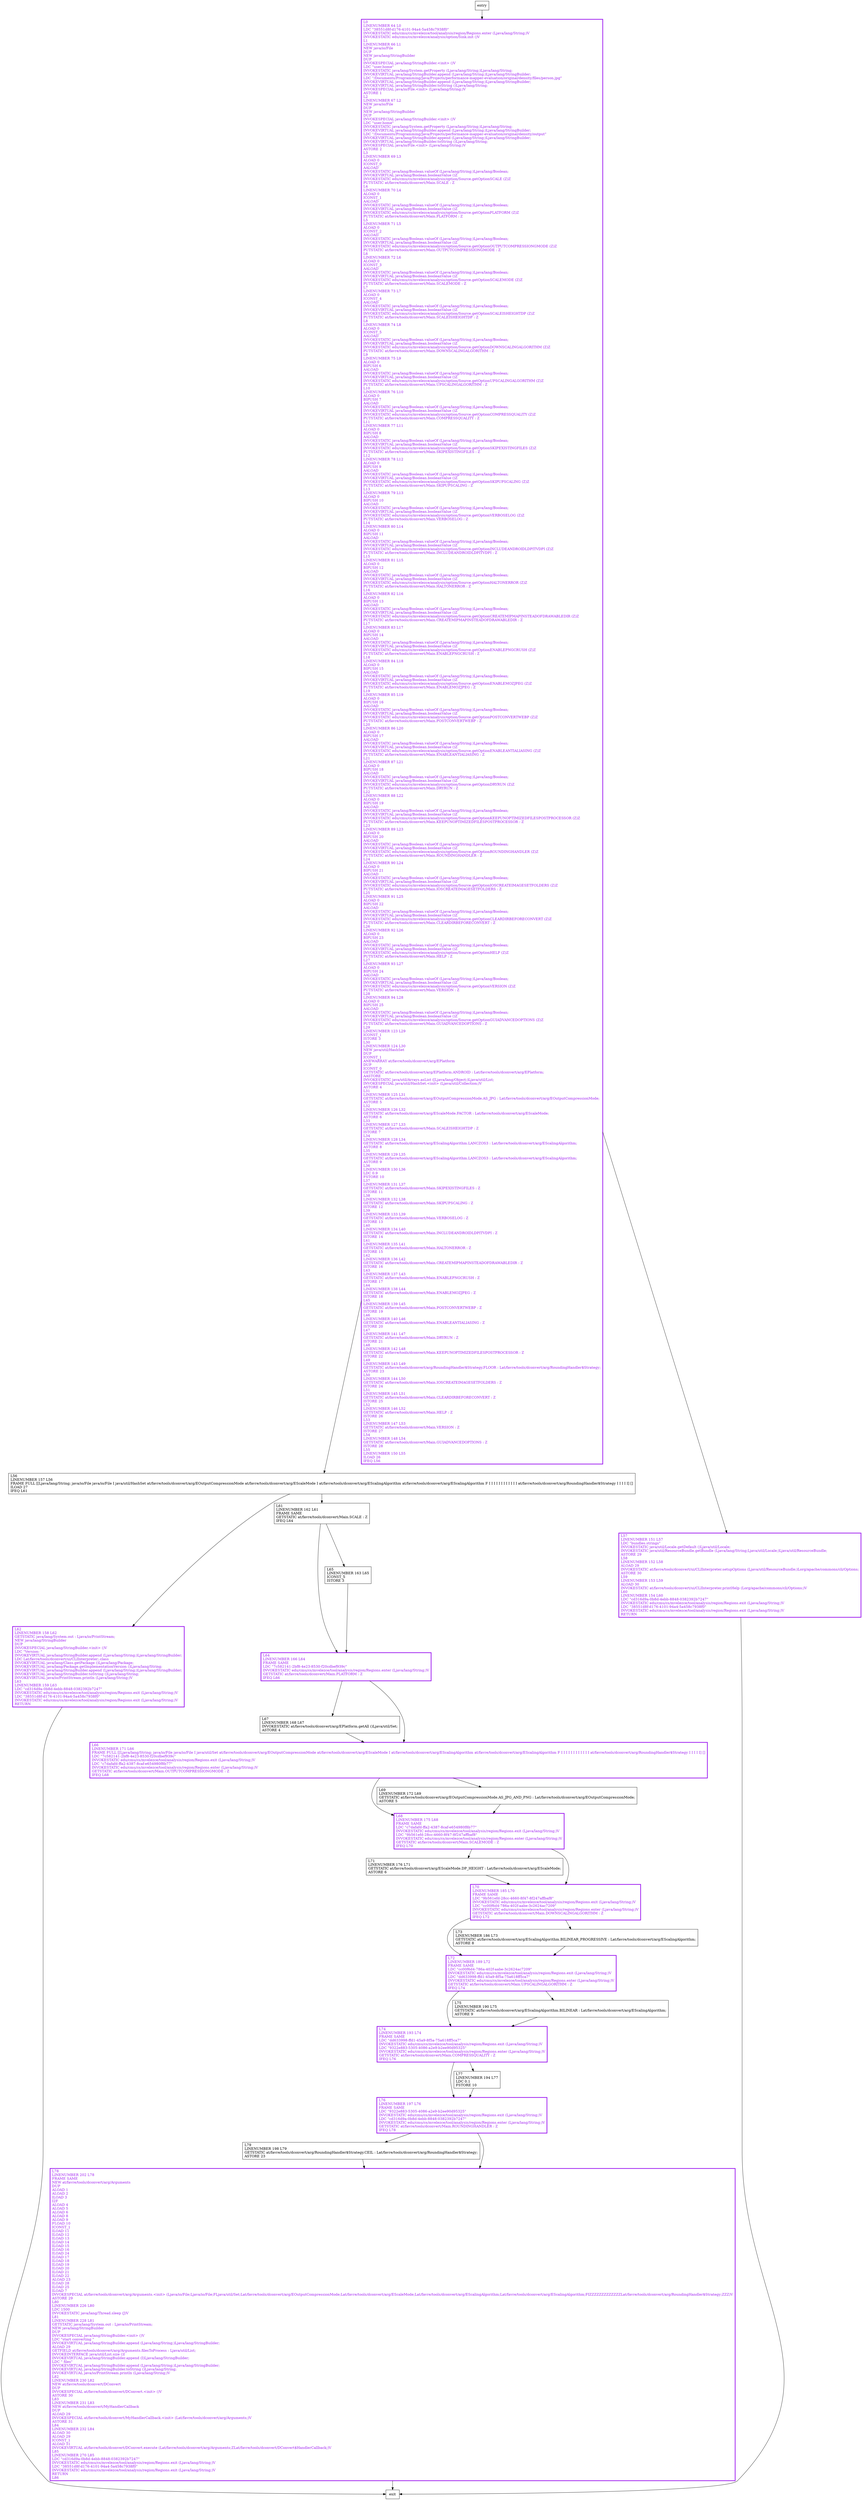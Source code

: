 digraph main {
node [shape=record];
1388402945 [label="L0\lLINENUMBER 64 L0\lLDC \"38551d8f-d176-4101-94a4-5a458c7938f0\"\lINVOKESTATIC edu/cmu/cs/mvelezce/tool/analysis/region/Regions.enter (Ljava/lang/String;)V\lINVOKESTATIC edu/cmu/cs/mvelezce/analysis/option/Sink.init ()V\lL1\lLINENUMBER 66 L1\lNEW java/io/File\lDUP\lNEW java/lang/StringBuilder\lDUP\lINVOKESPECIAL java/lang/StringBuilder.\<init\> ()V\lLDC \"user.home\"\lINVOKESTATIC java/lang/System.getProperty (Ljava/lang/String;)Ljava/lang/String;\lINVOKEVIRTUAL java/lang/StringBuilder.append (Ljava/lang/String;)Ljava/lang/StringBuilder;\lLDC \"/Documents/Programming/Java/Projects/performance-mapper-evaluation/original/density/files/person.jpg\"\lINVOKEVIRTUAL java/lang/StringBuilder.append (Ljava/lang/String;)Ljava/lang/StringBuilder;\lINVOKEVIRTUAL java/lang/StringBuilder.toString ()Ljava/lang/String;\lINVOKESPECIAL java/io/File.\<init\> (Ljava/lang/String;)V\lASTORE 1\lL2\lLINENUMBER 67 L2\lNEW java/io/File\lDUP\lNEW java/lang/StringBuilder\lDUP\lINVOKESPECIAL java/lang/StringBuilder.\<init\> ()V\lLDC \"user.home\"\lINVOKESTATIC java/lang/System.getProperty (Ljava/lang/String;)Ljava/lang/String;\lINVOKEVIRTUAL java/lang/StringBuilder.append (Ljava/lang/String;)Ljava/lang/StringBuilder;\lLDC \"/Documents/Programming/Java/Projects/performance-mapper-evaluation/original/density/output\"\lINVOKEVIRTUAL java/lang/StringBuilder.append (Ljava/lang/String;)Ljava/lang/StringBuilder;\lINVOKEVIRTUAL java/lang/StringBuilder.toString ()Ljava/lang/String;\lINVOKESPECIAL java/io/File.\<init\> (Ljava/lang/String;)V\lASTORE 2\lL3\lLINENUMBER 69 L3\lALOAD 0\lICONST_0\lAALOAD\lINVOKESTATIC java/lang/Boolean.valueOf (Ljava/lang/String;)Ljava/lang/Boolean;\lINVOKEVIRTUAL java/lang/Boolean.booleanValue ()Z\lINVOKESTATIC edu/cmu/cs/mvelezce/analysis/option/Source.getOptionSCALE (Z)Z\lPUTSTATIC at/favre/tools/dconvert/Main.SCALE : Z\lL4\lLINENUMBER 70 L4\lALOAD 0\lICONST_1\lAALOAD\lINVOKESTATIC java/lang/Boolean.valueOf (Ljava/lang/String;)Ljava/lang/Boolean;\lINVOKEVIRTUAL java/lang/Boolean.booleanValue ()Z\lINVOKESTATIC edu/cmu/cs/mvelezce/analysis/option/Source.getOptionPLATFORM (Z)Z\lPUTSTATIC at/favre/tools/dconvert/Main.PLATFORM : Z\lL5\lLINENUMBER 71 L5\lALOAD 0\lICONST_2\lAALOAD\lINVOKESTATIC java/lang/Boolean.valueOf (Ljava/lang/String;)Ljava/lang/Boolean;\lINVOKEVIRTUAL java/lang/Boolean.booleanValue ()Z\lINVOKESTATIC edu/cmu/cs/mvelezce/analysis/option/Source.getOptionOUTPUTCOMPRESSIONGMODE (Z)Z\lPUTSTATIC at/favre/tools/dconvert/Main.OUTPUTCOMPRESSIONGMODE : Z\lL6\lLINENUMBER 72 L6\lALOAD 0\lICONST_3\lAALOAD\lINVOKESTATIC java/lang/Boolean.valueOf (Ljava/lang/String;)Ljava/lang/Boolean;\lINVOKEVIRTUAL java/lang/Boolean.booleanValue ()Z\lINVOKESTATIC edu/cmu/cs/mvelezce/analysis/option/Source.getOptionSCALEMODE (Z)Z\lPUTSTATIC at/favre/tools/dconvert/Main.SCALEMODE : Z\lL7\lLINENUMBER 73 L7\lALOAD 0\lICONST_4\lAALOAD\lINVOKESTATIC java/lang/Boolean.valueOf (Ljava/lang/String;)Ljava/lang/Boolean;\lINVOKEVIRTUAL java/lang/Boolean.booleanValue ()Z\lINVOKESTATIC edu/cmu/cs/mvelezce/analysis/option/Source.getOptionSCALEISHEIGHTDP (Z)Z\lPUTSTATIC at/favre/tools/dconvert/Main.SCALEISHEIGHTDP : Z\lL8\lLINENUMBER 74 L8\lALOAD 0\lICONST_5\lAALOAD\lINVOKESTATIC java/lang/Boolean.valueOf (Ljava/lang/String;)Ljava/lang/Boolean;\lINVOKEVIRTUAL java/lang/Boolean.booleanValue ()Z\lINVOKESTATIC edu/cmu/cs/mvelezce/analysis/option/Source.getOptionDOWNSCALINGALGORITHM (Z)Z\lPUTSTATIC at/favre/tools/dconvert/Main.DOWNSCALINGALGORITHM : Z\lL9\lLINENUMBER 75 L9\lALOAD 0\lBIPUSH 6\lAALOAD\lINVOKESTATIC java/lang/Boolean.valueOf (Ljava/lang/String;)Ljava/lang/Boolean;\lINVOKEVIRTUAL java/lang/Boolean.booleanValue ()Z\lINVOKESTATIC edu/cmu/cs/mvelezce/analysis/option/Source.getOptionUPSCALINGALGORITHM (Z)Z\lPUTSTATIC at/favre/tools/dconvert/Main.UPSCALINGALGORITHM : Z\lL10\lLINENUMBER 76 L10\lALOAD 0\lBIPUSH 7\lAALOAD\lINVOKESTATIC java/lang/Boolean.valueOf (Ljava/lang/String;)Ljava/lang/Boolean;\lINVOKEVIRTUAL java/lang/Boolean.booleanValue ()Z\lINVOKESTATIC edu/cmu/cs/mvelezce/analysis/option/Source.getOptionCOMPRESSQUALITY (Z)Z\lPUTSTATIC at/favre/tools/dconvert/Main.COMPRESSQUALITY : Z\lL11\lLINENUMBER 77 L11\lALOAD 0\lBIPUSH 8\lAALOAD\lINVOKESTATIC java/lang/Boolean.valueOf (Ljava/lang/String;)Ljava/lang/Boolean;\lINVOKEVIRTUAL java/lang/Boolean.booleanValue ()Z\lINVOKESTATIC edu/cmu/cs/mvelezce/analysis/option/Source.getOptionSKIPEXISTINGFILES (Z)Z\lPUTSTATIC at/favre/tools/dconvert/Main.SKIPEXISTINGFILES : Z\lL12\lLINENUMBER 78 L12\lALOAD 0\lBIPUSH 9\lAALOAD\lINVOKESTATIC java/lang/Boolean.valueOf (Ljava/lang/String;)Ljava/lang/Boolean;\lINVOKEVIRTUAL java/lang/Boolean.booleanValue ()Z\lINVOKESTATIC edu/cmu/cs/mvelezce/analysis/option/Source.getOptionSKIPUPSCALING (Z)Z\lPUTSTATIC at/favre/tools/dconvert/Main.SKIPUPSCALING : Z\lL13\lLINENUMBER 79 L13\lALOAD 0\lBIPUSH 10\lAALOAD\lINVOKESTATIC java/lang/Boolean.valueOf (Ljava/lang/String;)Ljava/lang/Boolean;\lINVOKEVIRTUAL java/lang/Boolean.booleanValue ()Z\lINVOKESTATIC edu/cmu/cs/mvelezce/analysis/option/Source.getOptionVERBOSELOG (Z)Z\lPUTSTATIC at/favre/tools/dconvert/Main.VERBOSELOG : Z\lL14\lLINENUMBER 80 L14\lALOAD 0\lBIPUSH 11\lAALOAD\lINVOKESTATIC java/lang/Boolean.valueOf (Ljava/lang/String;)Ljava/lang/Boolean;\lINVOKEVIRTUAL java/lang/Boolean.booleanValue ()Z\lINVOKESTATIC edu/cmu/cs/mvelezce/analysis/option/Source.getOptionINCLUDEANDROIDLDPITVDPI (Z)Z\lPUTSTATIC at/favre/tools/dconvert/Main.INCLUDEANDROIDLDPITVDPI : Z\lL15\lLINENUMBER 81 L15\lALOAD 0\lBIPUSH 12\lAALOAD\lINVOKESTATIC java/lang/Boolean.valueOf (Ljava/lang/String;)Ljava/lang/Boolean;\lINVOKEVIRTUAL java/lang/Boolean.booleanValue ()Z\lINVOKESTATIC edu/cmu/cs/mvelezce/analysis/option/Source.getOptionHALTONERROR (Z)Z\lPUTSTATIC at/favre/tools/dconvert/Main.HALTONERROR : Z\lL16\lLINENUMBER 82 L16\lALOAD 0\lBIPUSH 13\lAALOAD\lINVOKESTATIC java/lang/Boolean.valueOf (Ljava/lang/String;)Ljava/lang/Boolean;\lINVOKEVIRTUAL java/lang/Boolean.booleanValue ()Z\lINVOKESTATIC edu/cmu/cs/mvelezce/analysis/option/Source.getOptionCREATEMIPMAPINSTEADOFDRAWABLEDIR (Z)Z\lPUTSTATIC at/favre/tools/dconvert/Main.CREATEMIPMAPINSTEADOFDRAWABLEDIR : Z\lL17\lLINENUMBER 83 L17\lALOAD 0\lBIPUSH 14\lAALOAD\lINVOKESTATIC java/lang/Boolean.valueOf (Ljava/lang/String;)Ljava/lang/Boolean;\lINVOKEVIRTUAL java/lang/Boolean.booleanValue ()Z\lINVOKESTATIC edu/cmu/cs/mvelezce/analysis/option/Source.getOptionENABLEPNGCRUSH (Z)Z\lPUTSTATIC at/favre/tools/dconvert/Main.ENABLEPNGCRUSH : Z\lL18\lLINENUMBER 84 L18\lALOAD 0\lBIPUSH 15\lAALOAD\lINVOKESTATIC java/lang/Boolean.valueOf (Ljava/lang/String;)Ljava/lang/Boolean;\lINVOKEVIRTUAL java/lang/Boolean.booleanValue ()Z\lINVOKESTATIC edu/cmu/cs/mvelezce/analysis/option/Source.getOptionENABLEMOZJPEG (Z)Z\lPUTSTATIC at/favre/tools/dconvert/Main.ENABLEMOZJPEG : Z\lL19\lLINENUMBER 85 L19\lALOAD 0\lBIPUSH 16\lAALOAD\lINVOKESTATIC java/lang/Boolean.valueOf (Ljava/lang/String;)Ljava/lang/Boolean;\lINVOKEVIRTUAL java/lang/Boolean.booleanValue ()Z\lINVOKESTATIC edu/cmu/cs/mvelezce/analysis/option/Source.getOptionPOSTCONVERTWEBP (Z)Z\lPUTSTATIC at/favre/tools/dconvert/Main.POSTCONVERTWEBP : Z\lL20\lLINENUMBER 86 L20\lALOAD 0\lBIPUSH 17\lAALOAD\lINVOKESTATIC java/lang/Boolean.valueOf (Ljava/lang/String;)Ljava/lang/Boolean;\lINVOKEVIRTUAL java/lang/Boolean.booleanValue ()Z\lINVOKESTATIC edu/cmu/cs/mvelezce/analysis/option/Source.getOptionENABLEANTIALIASING (Z)Z\lPUTSTATIC at/favre/tools/dconvert/Main.ENABLEANTIALIASING : Z\lL21\lLINENUMBER 87 L21\lALOAD 0\lBIPUSH 18\lAALOAD\lINVOKESTATIC java/lang/Boolean.valueOf (Ljava/lang/String;)Ljava/lang/Boolean;\lINVOKEVIRTUAL java/lang/Boolean.booleanValue ()Z\lINVOKESTATIC edu/cmu/cs/mvelezce/analysis/option/Source.getOptionDRYRUN (Z)Z\lPUTSTATIC at/favre/tools/dconvert/Main.DRYRUN : Z\lL22\lLINENUMBER 88 L22\lALOAD 0\lBIPUSH 19\lAALOAD\lINVOKESTATIC java/lang/Boolean.valueOf (Ljava/lang/String;)Ljava/lang/Boolean;\lINVOKEVIRTUAL java/lang/Boolean.booleanValue ()Z\lINVOKESTATIC edu/cmu/cs/mvelezce/analysis/option/Source.getOptionKEEPUNOPTIMIZEDFILESPOSTPROCESSOR (Z)Z\lPUTSTATIC at/favre/tools/dconvert/Main.KEEPUNOPTIMIZEDFILESPOSTPROCESSOR : Z\lL23\lLINENUMBER 89 L23\lALOAD 0\lBIPUSH 20\lAALOAD\lINVOKESTATIC java/lang/Boolean.valueOf (Ljava/lang/String;)Ljava/lang/Boolean;\lINVOKEVIRTUAL java/lang/Boolean.booleanValue ()Z\lINVOKESTATIC edu/cmu/cs/mvelezce/analysis/option/Source.getOptionROUNDINGHANDLER (Z)Z\lPUTSTATIC at/favre/tools/dconvert/Main.ROUNDINGHANDLER : Z\lL24\lLINENUMBER 90 L24\lALOAD 0\lBIPUSH 21\lAALOAD\lINVOKESTATIC java/lang/Boolean.valueOf (Ljava/lang/String;)Ljava/lang/Boolean;\lINVOKEVIRTUAL java/lang/Boolean.booleanValue ()Z\lINVOKESTATIC edu/cmu/cs/mvelezce/analysis/option/Source.getOptionIOSCREATEIMAGESETFOLDERS (Z)Z\lPUTSTATIC at/favre/tools/dconvert/Main.IOSCREATEIMAGESETFOLDERS : Z\lL25\lLINENUMBER 91 L25\lALOAD 0\lBIPUSH 22\lAALOAD\lINVOKESTATIC java/lang/Boolean.valueOf (Ljava/lang/String;)Ljava/lang/Boolean;\lINVOKEVIRTUAL java/lang/Boolean.booleanValue ()Z\lINVOKESTATIC edu/cmu/cs/mvelezce/analysis/option/Source.getOptionCLEARDIRBEFORECONVERT (Z)Z\lPUTSTATIC at/favre/tools/dconvert/Main.CLEARDIRBEFORECONVERT : Z\lL26\lLINENUMBER 92 L26\lALOAD 0\lBIPUSH 23\lAALOAD\lINVOKESTATIC java/lang/Boolean.valueOf (Ljava/lang/String;)Ljava/lang/Boolean;\lINVOKEVIRTUAL java/lang/Boolean.booleanValue ()Z\lINVOKESTATIC edu/cmu/cs/mvelezce/analysis/option/Source.getOptionHELP (Z)Z\lPUTSTATIC at/favre/tools/dconvert/Main.HELP : Z\lL27\lLINENUMBER 93 L27\lALOAD 0\lBIPUSH 24\lAALOAD\lINVOKESTATIC java/lang/Boolean.valueOf (Ljava/lang/String;)Ljava/lang/Boolean;\lINVOKEVIRTUAL java/lang/Boolean.booleanValue ()Z\lINVOKESTATIC edu/cmu/cs/mvelezce/analysis/option/Source.getOptionVERSION (Z)Z\lPUTSTATIC at/favre/tools/dconvert/Main.VERSION : Z\lL28\lLINENUMBER 94 L28\lALOAD 0\lBIPUSH 25\lAALOAD\lINVOKESTATIC java/lang/Boolean.valueOf (Ljava/lang/String;)Ljava/lang/Boolean;\lINVOKEVIRTUAL java/lang/Boolean.booleanValue ()Z\lINVOKESTATIC edu/cmu/cs/mvelezce/analysis/option/Source.getOptionGUIADVANCEDOPTIONS (Z)Z\lPUTSTATIC at/favre/tools/dconvert/Main.GUIADVANCEDOPTIONS : Z\lL29\lLINENUMBER 123 L29\lICONST_1\lISTORE 3\lL30\lLINENUMBER 124 L30\lNEW java/util/HashSet\lDUP\lICONST_1\lANEWARRAY at/favre/tools/dconvert/arg/EPlatform\lDUP\lICONST_0\lGETSTATIC at/favre/tools/dconvert/arg/EPlatform.ANDROID : Lat/favre/tools/dconvert/arg/EPlatform;\lAASTORE\lINVOKESTATIC java/util/Arrays.asList ([Ljava/lang/Object;)Ljava/util/List;\lINVOKESPECIAL java/util/HashSet.\<init\> (Ljava/util/Collection;)V\lASTORE 4\lL31\lLINENUMBER 125 L31\lGETSTATIC at/favre/tools/dconvert/arg/EOutputCompressionMode.AS_JPG : Lat/favre/tools/dconvert/arg/EOutputCompressionMode;\lASTORE 5\lL32\lLINENUMBER 126 L32\lGETSTATIC at/favre/tools/dconvert/arg/EScaleMode.FACTOR : Lat/favre/tools/dconvert/arg/EScaleMode;\lASTORE 6\lL33\lLINENUMBER 127 L33\lGETSTATIC at/favre/tools/dconvert/Main.SCALEISHEIGHTDP : Z\lISTORE 7\lL34\lLINENUMBER 128 L34\lGETSTATIC at/favre/tools/dconvert/arg/EScalingAlgorithm.LANCZOS3 : Lat/favre/tools/dconvert/arg/EScalingAlgorithm;\lASTORE 8\lL35\lLINENUMBER 129 L35\lGETSTATIC at/favre/tools/dconvert/arg/EScalingAlgorithm.LANCZOS3 : Lat/favre/tools/dconvert/arg/EScalingAlgorithm;\lASTORE 9\lL36\lLINENUMBER 130 L36\lLDC 0.9\lFSTORE 10\lL37\lLINENUMBER 131 L37\lGETSTATIC at/favre/tools/dconvert/Main.SKIPEXISTINGFILES : Z\lISTORE 11\lL38\lLINENUMBER 132 L38\lGETSTATIC at/favre/tools/dconvert/Main.SKIPUPSCALING : Z\lISTORE 12\lL39\lLINENUMBER 133 L39\lGETSTATIC at/favre/tools/dconvert/Main.VERBOSELOG : Z\lISTORE 13\lL40\lLINENUMBER 134 L40\lGETSTATIC at/favre/tools/dconvert/Main.INCLUDEANDROIDLDPITVDPI : Z\lISTORE 14\lL41\lLINENUMBER 135 L41\lGETSTATIC at/favre/tools/dconvert/Main.HALTONERROR : Z\lISTORE 15\lL42\lLINENUMBER 136 L42\lGETSTATIC at/favre/tools/dconvert/Main.CREATEMIPMAPINSTEADOFDRAWABLEDIR : Z\lISTORE 16\lL43\lLINENUMBER 137 L43\lGETSTATIC at/favre/tools/dconvert/Main.ENABLEPNGCRUSH : Z\lISTORE 17\lL44\lLINENUMBER 138 L44\lGETSTATIC at/favre/tools/dconvert/Main.ENABLEMOZJPEG : Z\lISTORE 18\lL45\lLINENUMBER 139 L45\lGETSTATIC at/favre/tools/dconvert/Main.POSTCONVERTWEBP : Z\lISTORE 19\lL46\lLINENUMBER 140 L46\lGETSTATIC at/favre/tools/dconvert/Main.ENABLEANTIALIASING : Z\lISTORE 20\lL47\lLINENUMBER 141 L47\lGETSTATIC at/favre/tools/dconvert/Main.DRYRUN : Z\lISTORE 21\lL48\lLINENUMBER 142 L48\lGETSTATIC at/favre/tools/dconvert/Main.KEEPUNOPTIMIZEDFILESPOSTPROCESSOR : Z\lISTORE 22\lL49\lLINENUMBER 143 L49\lGETSTATIC at/favre/tools/dconvert/arg/RoundingHandler$Strategy.FLOOR : Lat/favre/tools/dconvert/arg/RoundingHandler$Strategy;\lASTORE 23\lL50\lLINENUMBER 144 L50\lGETSTATIC at/favre/tools/dconvert/Main.IOSCREATEIMAGESETFOLDERS : Z\lISTORE 24\lL51\lLINENUMBER 145 L51\lGETSTATIC at/favre/tools/dconvert/Main.CLEARDIRBEFORECONVERT : Z\lISTORE 25\lL52\lLINENUMBER 146 L52\lGETSTATIC at/favre/tools/dconvert/Main.HELP : Z\lISTORE 26\lL53\lLINENUMBER 147 L53\lGETSTATIC at/favre/tools/dconvert/Main.VERSION : Z\lISTORE 27\lL54\lLINENUMBER 148 L54\lGETSTATIC at/favre/tools/dconvert/Main.GUIADVANCEDOPTIONS : Z\lISTORE 28\lL55\lLINENUMBER 150 L55\lILOAD 26\lIFEQ L56\l"];
298771388 [label="L56\lLINENUMBER 157 L56\lFRAME FULL [[Ljava/lang/String; java/io/File java/io/File I java/util/HashSet at/favre/tools/dconvert/arg/EOutputCompressionMode at/favre/tools/dconvert/arg/EScaleMode I at/favre/tools/dconvert/arg/EScalingAlgorithm at/favre/tools/dconvert/arg/EScalingAlgorithm F I I I I I I I I I I I I at/favre/tools/dconvert/arg/RoundingHandler$Strategy I I I I I] []\lILOAD 27\lIFEQ L61\l"];
504527899 [label="L76\lLINENUMBER 197 L76\lFRAME SAME\lLDC \"9322e883-5305-4086-a2e9-b2ee90d95325\"\lINVOKESTATIC edu/cmu/cs/mvelezce/tool/analysis/region/Regions.exit (Ljava/lang/String;)V\lLDC \"cd316d9a-0b8d-4ebb-8848-0382392b7247\"\lINVOKESTATIC edu/cmu/cs/mvelezce/tool/analysis/region/Regions.enter (Ljava/lang/String;)V\lGETSTATIC at/favre/tools/dconvert/Main.ROUNDINGHANDLER : Z\lIFEQ L78\l"];
1619951174 [label="L72\lLINENUMBER 189 L72\lFRAME SAME\lLDC \"cc00f6d4-786a-402f-aabe-3c2624ac7209\"\lINVOKESTATIC edu/cmu/cs/mvelezce/tool/analysis/region/Regions.exit (Ljava/lang/String;)V\lLDC \"dd633998-ffd1-45a9-8f5a-75a618ff5ca7\"\lINVOKESTATIC edu/cmu/cs/mvelezce/tool/analysis/region/Regions.enter (Ljava/lang/String;)V\lGETSTATIC at/favre/tools/dconvert/Main.UPSCALINGALGORITHM : Z\lIFEQ L74\l"];
564105265 [label="L67\lLINENUMBER 168 L67\lINVOKESTATIC at/favre/tools/dconvert/arg/EPlatform.getAll ()Ljava/util/Set;\lASTORE 4\l"];
1949301096 [label="L68\lLINENUMBER 175 L68\lFRAME SAME\lLDC \"c7dafafd-ffa2-4387-8caf-e654980f8b77\"\lINVOKESTATIC edu/cmu/cs/mvelezce/tool/analysis/region/Regions.exit (Ljava/lang/String;)V\lLDC \"9b561efd-28cc-4660-8f47-8f247affbaf8\"\lINVOKESTATIC edu/cmu/cs/mvelezce/tool/analysis/region/Regions.enter (Ljava/lang/String;)V\lGETSTATIC at/favre/tools/dconvert/Main.SCALEMODE : Z\lIFEQ L70\l"];
1809923819 [label="L71\lLINENUMBER 176 L71\lGETSTATIC at/favre/tools/dconvert/arg/EScaleMode.DP_HEIGHT : Lat/favre/tools/dconvert/arg/EScaleMode;\lASTORE 6\l"];
1012162852 [label="L66\lLINENUMBER 171 L66\lFRAME FULL [[Ljava/lang/String; java/io/File java/io/File I java/util/Set at/favre/tools/dconvert/arg/EOutputCompressionMode at/favre/tools/dconvert/arg/EScaleMode I at/favre/tools/dconvert/arg/EScalingAlgorithm at/favre/tools/dconvert/arg/EScalingAlgorithm F I I I I I I I I I I I I at/favre/tools/dconvert/arg/RoundingHandler$Strategy I I I I I] []\lLDC \"7c582141-2bf8-4e23-8530-f20cdbef939c\"\lINVOKESTATIC edu/cmu/cs/mvelezce/tool/analysis/region/Regions.exit (Ljava/lang/String;)V\lLDC \"c7dafafd-ffa2-4387-8caf-e654980f8b77\"\lINVOKESTATIC edu/cmu/cs/mvelezce/tool/analysis/region/Regions.enter (Ljava/lang/String;)V\lGETSTATIC at/favre/tools/dconvert/Main.OUTPUTCOMPRESSIONGMODE : Z\lIFEQ L68\l"];
908213766 [label="L70\lLINENUMBER 185 L70\lFRAME SAME\lLDC \"9b561efd-28cc-4660-8f47-8f247affbaf8\"\lINVOKESTATIC edu/cmu/cs/mvelezce/tool/analysis/region/Regions.exit (Ljava/lang/String;)V\lLDC \"cc00f6d4-786a-402f-aabe-3c2624ac7209\"\lINVOKESTATIC edu/cmu/cs/mvelezce/tool/analysis/region/Regions.enter (Ljava/lang/String;)V\lGETSTATIC at/favre/tools/dconvert/Main.DOWNSCALINGALGORITHM : Z\lIFEQ L72\l"];
1216145351 [label="L73\lLINENUMBER 186 L73\lGETSTATIC at/favre/tools/dconvert/arg/EScalingAlgorithm.BILINEAR_PROGRESSIVE : Lat/favre/tools/dconvert/arg/EScalingAlgorithm;\lASTORE 8\l"];
702560095 [label="L69\lLINENUMBER 172 L69\lGETSTATIC at/favre/tools/dconvert/arg/EOutputCompressionMode.AS_JPG_AND_PNG : Lat/favre/tools/dconvert/arg/EOutputCompressionMode;\lASTORE 5\l"];
1871258304 [label="L74\lLINENUMBER 193 L74\lFRAME SAME\lLDC \"dd633998-ffd1-45a9-8f5a-75a618ff5ca7\"\lINVOKESTATIC edu/cmu/cs/mvelezce/tool/analysis/region/Regions.exit (Ljava/lang/String;)V\lLDC \"9322e883-5305-4086-a2e9-b2ee90d95325\"\lINVOKESTATIC edu/cmu/cs/mvelezce/tool/analysis/region/Regions.enter (Ljava/lang/String;)V\lGETSTATIC at/favre/tools/dconvert/Main.COMPRESSQUALITY : Z\lIFEQ L76\l"];
830464705 [label="L77\lLINENUMBER 194 L77\lLDC 0.1\lFSTORE 10\l"];
1752161109 [label="L57\lLINENUMBER 151 L57\lLDC \"bundles.strings\"\lINVOKESTATIC java/util/Locale.getDefault ()Ljava/util/Locale;\lINVOKESTATIC java/util/ResourceBundle.getBundle (Ljava/lang/String;Ljava/util/Locale;)Ljava/util/ResourceBundle;\lASTORE 29\lL58\lLINENUMBER 152 L58\lALOAD 29\lINVOKESTATIC at/favre/tools/dconvert/ui/CLIInterpreter.setupOptions (Ljava/util/ResourceBundle;)Lorg/apache/commons/cli/Options;\lASTORE 30\lL59\lLINENUMBER 153 L59\lALOAD 30\lINVOKESTATIC at/favre/tools/dconvert/ui/CLIInterpreter.printHelp (Lorg/apache/commons/cli/Options;)V\lL60\lLINENUMBER 154 L60\lLDC \"cd316d9a-0b8d-4ebb-8848-0382392b7247\"\lINVOKESTATIC edu/cmu/cs/mvelezce/tool/analysis/region/Regions.exit (Ljava/lang/String;)V\lLDC \"38551d8f-d176-4101-94a4-5a458c7938f0\"\lINVOKESTATIC edu/cmu/cs/mvelezce/tool/analysis/region/Regions.exit (Ljava/lang/String;)V\lRETURN\l"];
1705384034 [label="L64\lLINENUMBER 166 L64\lFRAME SAME\lLDC \"7c582141-2bf8-4e23-8530-f20cdbef939c\"\lINVOKESTATIC edu/cmu/cs/mvelezce/tool/analysis/region/Regions.enter (Ljava/lang/String;)V\lGETSTATIC at/favre/tools/dconvert/Main.PLATFORM : Z\lIFEQ L66\l"];
226316220 [label="L75\lLINENUMBER 190 L75\lGETSTATIC at/favre/tools/dconvert/arg/EScalingAlgorithm.BILINEAR : Lat/favre/tools/dconvert/arg/EScalingAlgorithm;\lASTORE 9\l"];
1889658103 [label="L79\lLINENUMBER 198 L79\lGETSTATIC at/favre/tools/dconvert/arg/RoundingHandler$Strategy.CEIL : Lat/favre/tools/dconvert/arg/RoundingHandler$Strategy;\lASTORE 23\l"];
51632319 [label="L62\lLINENUMBER 158 L62\lGETSTATIC java/lang/System.out : Ljava/io/PrintStream;\lNEW java/lang/StringBuilder\lDUP\lINVOKESPECIAL java/lang/StringBuilder.\<init\> ()V\lLDC \"Version: \"\lINVOKEVIRTUAL java/lang/StringBuilder.append (Ljava/lang/String;)Ljava/lang/StringBuilder;\lLDC Lat/favre/tools/dconvert/ui/CLIInterpreter;.class\lINVOKEVIRTUAL java/lang/Class.getPackage ()Ljava/lang/Package;\lINVOKEVIRTUAL java/lang/Package.getImplementationVersion ()Ljava/lang/String;\lINVOKEVIRTUAL java/lang/StringBuilder.append (Ljava/lang/String;)Ljava/lang/StringBuilder;\lINVOKEVIRTUAL java/lang/StringBuilder.toString ()Ljava/lang/String;\lINVOKEVIRTUAL java/io/PrintStream.println (Ljava/lang/String;)V\lL63\lLINENUMBER 159 L63\lLDC \"cd316d9a-0b8d-4ebb-8848-0382392b7247\"\lINVOKESTATIC edu/cmu/cs/mvelezce/tool/analysis/region/Regions.exit (Ljava/lang/String;)V\lLDC \"38551d8f-d176-4101-94a4-5a458c7938f0\"\lINVOKESTATIC edu/cmu/cs/mvelezce/tool/analysis/region/Regions.exit (Ljava/lang/String;)V\lRETURN\l"];
390486284 [label="L78\lLINENUMBER 202 L78\lFRAME SAME\lNEW at/favre/tools/dconvert/arg/Arguments\lDUP\lALOAD 1\lALOAD 2\lILOAD 3\lI2F\lALOAD 4\lALOAD 5\lALOAD 6\lALOAD 8\lALOAD 9\lFLOAD 10\lICONST_1\lILOAD 11\lILOAD 12\lILOAD 13\lILOAD 14\lILOAD 15\lILOAD 16\lILOAD 24\lILOAD 17\lILOAD 18\lILOAD 19\lILOAD 20\lILOAD 21\lILOAD 22\lALOAD 23\lILOAD 28\lILOAD 25\lILOAD 7\lINVOKESPECIAL at/favre/tools/dconvert/arg/Arguments.\<init\> (Ljava/io/File;Ljava/io/File;FLjava/util/Set;Lat/favre/tools/dconvert/arg/EOutputCompressionMode;Lat/favre/tools/dconvert/arg/EScaleMode;Lat/favre/tools/dconvert/arg/EScalingAlgorithm;Lat/favre/tools/dconvert/arg/EScalingAlgorithm;FIZZZZZZZZZZZZZLat/favre/tools/dconvert/arg/RoundingHandler$Strategy;ZZZ)V\lASTORE 29\lL80\lLINENUMBER 226 L80\lLDC 1500\lINVOKESTATIC java/lang/Thread.sleep (J)V\lL81\lLINENUMBER 228 L81\lGETSTATIC java/lang/System.out : Ljava/io/PrintStream;\lNEW java/lang/StringBuilder\lDUP\lINVOKESPECIAL java/lang/StringBuilder.\<init\> ()V\lLDC \"start converting \"\lINVOKEVIRTUAL java/lang/StringBuilder.append (Ljava/lang/String;)Ljava/lang/StringBuilder;\lALOAD 29\lGETFIELD at/favre/tools/dconvert/arg/Arguments.filesToProcess : Ljava/util/List;\lINVOKEINTERFACE java/util/List.size ()I\lINVOKEVIRTUAL java/lang/StringBuilder.append (I)Ljava/lang/StringBuilder;\lLDC \" files\"\lINVOKEVIRTUAL java/lang/StringBuilder.append (Ljava/lang/String;)Ljava/lang/StringBuilder;\lINVOKEVIRTUAL java/lang/StringBuilder.toString ()Ljava/lang/String;\lINVOKEVIRTUAL java/io/PrintStream.println (Ljava/lang/String;)V\lL82\lLINENUMBER 230 L82\lNEW at/favre/tools/dconvert/DConvert\lDUP\lINVOKESPECIAL at/favre/tools/dconvert/DConvert.\<init\> ()V\lASTORE 30\lL83\lLINENUMBER 231 L83\lNEW at/favre/tools/dconvert/MyHandlerCallback\lDUP\lALOAD 29\lINVOKESPECIAL at/favre/tools/dconvert/MyHandlerCallback.\<init\> (Lat/favre/tools/dconvert/arg/Arguments;)V\lASTORE 31\lL84\lLINENUMBER 232 L84\lALOAD 30\lALOAD 29\lICONST_1\lALOAD 31\lINVOKEVIRTUAL at/favre/tools/dconvert/DConvert.execute (Lat/favre/tools/dconvert/arg/Arguments;ZLat/favre/tools/dconvert/DConvert$HandlerCallback;)V\lL85\lLINENUMBER 270 L85\lLDC \"cd316d9a-0b8d-4ebb-8848-0382392b7247\"\lINVOKESTATIC edu/cmu/cs/mvelezce/tool/analysis/region/Regions.exit (Ljava/lang/String;)V\lLDC \"38551d8f-d176-4101-94a4-5a458c7938f0\"\lINVOKESTATIC edu/cmu/cs/mvelezce/tool/analysis/region/Regions.exit (Ljava/lang/String;)V\lRETURN\lL86\l"];
1539476375 [label="L61\lLINENUMBER 162 L61\lFRAME SAME\lGETSTATIC at/favre/tools/dconvert/Main.SCALE : Z\lIFEQ L64\l"];
1938146032 [label="L65\lLINENUMBER 163 L65\lICONST_5\lISTORE 3\l"];
entry;
exit;
1388402945 -> 1752161109;
1388402945 -> 298771388;
298771388 -> 51632319;
298771388 -> 1539476375;
504527899 -> 1889658103;
504527899 -> 390486284;
1619951174 -> 1871258304;
1619951174 -> 226316220;
564105265 -> 1012162852;
1949301096 -> 1809923819;
1949301096 -> 908213766;
1809923819 -> 908213766;
1012162852 -> 702560095;
1012162852 -> 1949301096;
908213766 -> 1619951174;
908213766 -> 1216145351;
1216145351 -> 1619951174;
entry -> 1388402945;
702560095 -> 1949301096;
1871258304 -> 830464705;
1871258304 -> 504527899;
830464705 -> 504527899;
1752161109 -> exit;
1705384034 -> 564105265;
1705384034 -> 1012162852;
226316220 -> 1871258304;
1889658103 -> 390486284;
51632319 -> exit;
390486284 -> exit;
1539476375 -> 1705384034;
1539476375 -> 1938146032;
1938146032 -> 1705384034;
1388402945[fontcolor="purple", penwidth=3, color="purple"];
1871258304[fontcolor="purple", penwidth=3, color="purple"];
1752161109[fontcolor="purple", penwidth=3, color="purple"];
1705384034[fontcolor="purple", penwidth=3, color="purple"];
504527899[fontcolor="purple", penwidth=3, color="purple"];
1619951174[fontcolor="purple", penwidth=3, color="purple"];
1949301096[fontcolor="purple", penwidth=3, color="purple"];
51632319[fontcolor="purple", penwidth=3, color="purple"];
1012162852[fontcolor="purple", penwidth=3, color="purple"];
908213766[fontcolor="purple", penwidth=3, color="purple"];
390486284[fontcolor="purple", penwidth=3, color="purple"];
}
